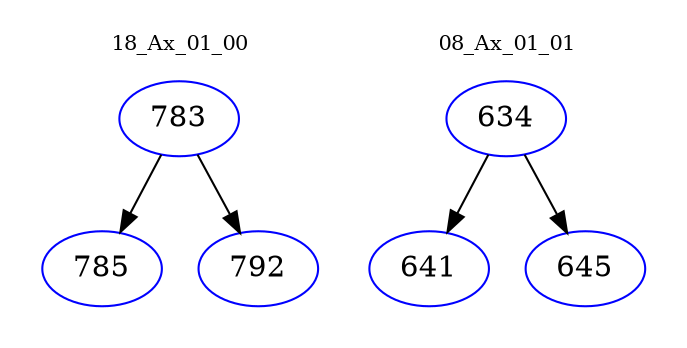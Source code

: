 digraph{
subgraph cluster_0 {
color = white
label = "18_Ax_01_00";
fontsize=10;
T0_783 [label="783", color="blue"]
T0_783 -> T0_785 [color="black"]
T0_785 [label="785", color="blue"]
T0_783 -> T0_792 [color="black"]
T0_792 [label="792", color="blue"]
}
subgraph cluster_1 {
color = white
label = "08_Ax_01_01";
fontsize=10;
T1_634 [label="634", color="blue"]
T1_634 -> T1_641 [color="black"]
T1_641 [label="641", color="blue"]
T1_634 -> T1_645 [color="black"]
T1_645 [label="645", color="blue"]
}
}
